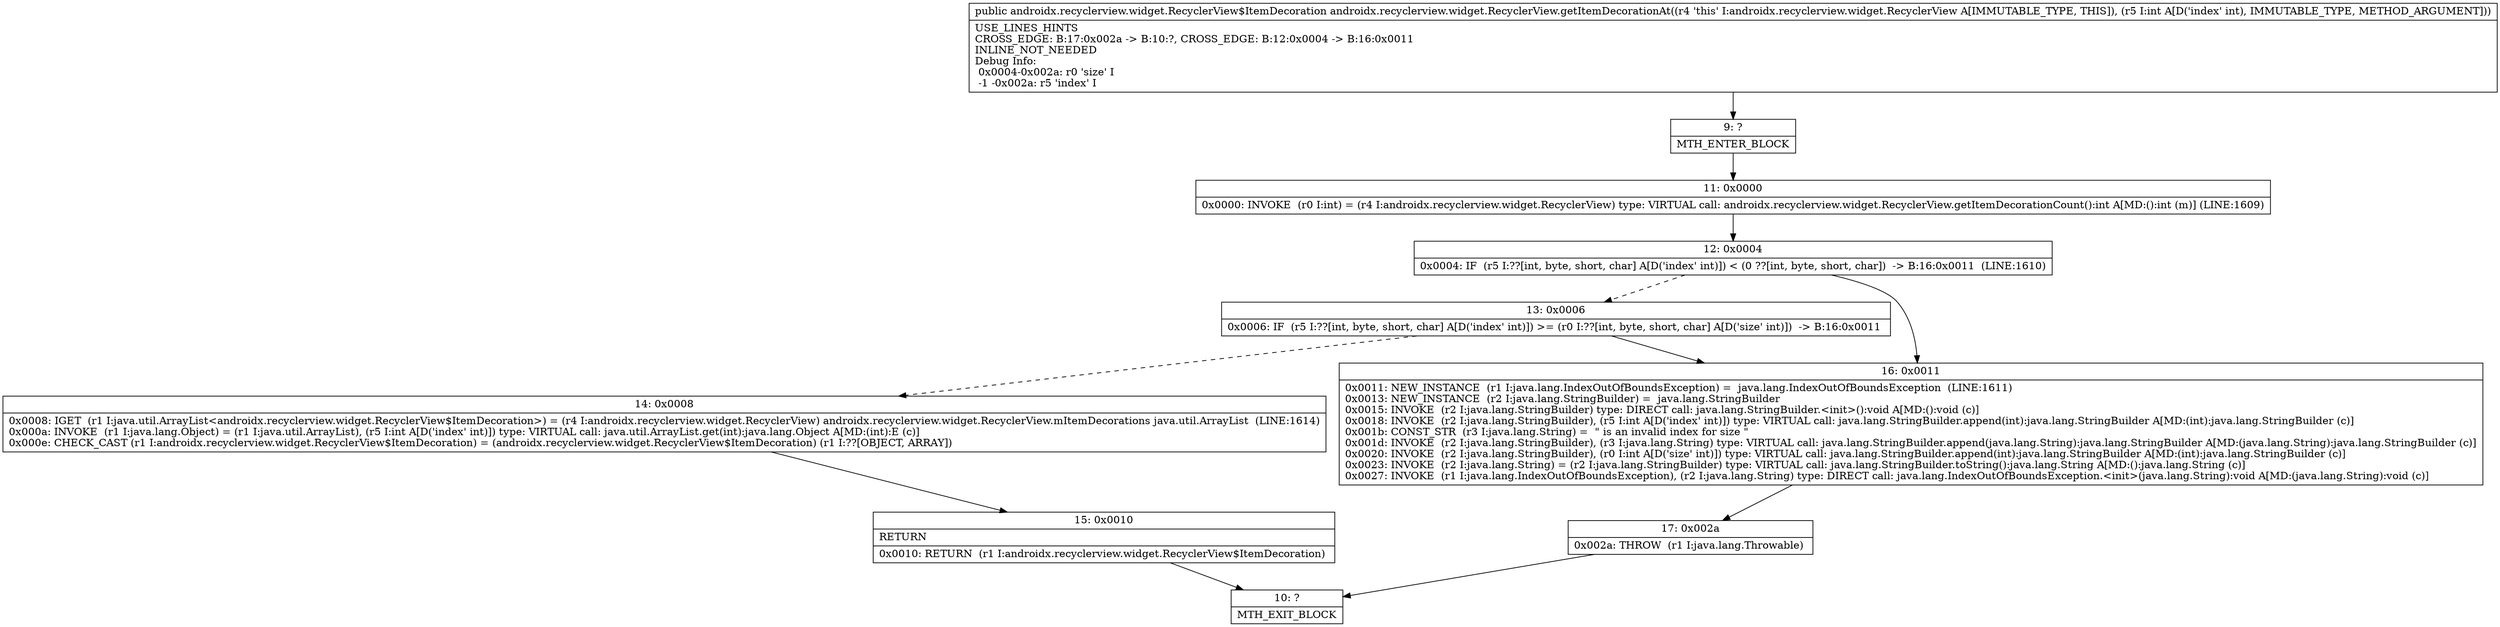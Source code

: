 digraph "CFG forandroidx.recyclerview.widget.RecyclerView.getItemDecorationAt(I)Landroidx\/recyclerview\/widget\/RecyclerView$ItemDecoration;" {
Node_9 [shape=record,label="{9\:\ ?|MTH_ENTER_BLOCK\l}"];
Node_11 [shape=record,label="{11\:\ 0x0000|0x0000: INVOKE  (r0 I:int) = (r4 I:androidx.recyclerview.widget.RecyclerView) type: VIRTUAL call: androidx.recyclerview.widget.RecyclerView.getItemDecorationCount():int A[MD:():int (m)] (LINE:1609)\l}"];
Node_12 [shape=record,label="{12\:\ 0x0004|0x0004: IF  (r5 I:??[int, byte, short, char] A[D('index' int)]) \< (0 ??[int, byte, short, char])  \-\> B:16:0x0011  (LINE:1610)\l}"];
Node_13 [shape=record,label="{13\:\ 0x0006|0x0006: IF  (r5 I:??[int, byte, short, char] A[D('index' int)]) \>= (r0 I:??[int, byte, short, char] A[D('size' int)])  \-\> B:16:0x0011 \l}"];
Node_14 [shape=record,label="{14\:\ 0x0008|0x0008: IGET  (r1 I:java.util.ArrayList\<androidx.recyclerview.widget.RecyclerView$ItemDecoration\>) = (r4 I:androidx.recyclerview.widget.RecyclerView) androidx.recyclerview.widget.RecyclerView.mItemDecorations java.util.ArrayList  (LINE:1614)\l0x000a: INVOKE  (r1 I:java.lang.Object) = (r1 I:java.util.ArrayList), (r5 I:int A[D('index' int)]) type: VIRTUAL call: java.util.ArrayList.get(int):java.lang.Object A[MD:(int):E (c)]\l0x000e: CHECK_CAST (r1 I:androidx.recyclerview.widget.RecyclerView$ItemDecoration) = (androidx.recyclerview.widget.RecyclerView$ItemDecoration) (r1 I:??[OBJECT, ARRAY]) \l}"];
Node_15 [shape=record,label="{15\:\ 0x0010|RETURN\l|0x0010: RETURN  (r1 I:androidx.recyclerview.widget.RecyclerView$ItemDecoration) \l}"];
Node_10 [shape=record,label="{10\:\ ?|MTH_EXIT_BLOCK\l}"];
Node_16 [shape=record,label="{16\:\ 0x0011|0x0011: NEW_INSTANCE  (r1 I:java.lang.IndexOutOfBoundsException) =  java.lang.IndexOutOfBoundsException  (LINE:1611)\l0x0013: NEW_INSTANCE  (r2 I:java.lang.StringBuilder) =  java.lang.StringBuilder \l0x0015: INVOKE  (r2 I:java.lang.StringBuilder) type: DIRECT call: java.lang.StringBuilder.\<init\>():void A[MD:():void (c)]\l0x0018: INVOKE  (r2 I:java.lang.StringBuilder), (r5 I:int A[D('index' int)]) type: VIRTUAL call: java.lang.StringBuilder.append(int):java.lang.StringBuilder A[MD:(int):java.lang.StringBuilder (c)]\l0x001b: CONST_STR  (r3 I:java.lang.String) =  \" is an invalid index for size \" \l0x001d: INVOKE  (r2 I:java.lang.StringBuilder), (r3 I:java.lang.String) type: VIRTUAL call: java.lang.StringBuilder.append(java.lang.String):java.lang.StringBuilder A[MD:(java.lang.String):java.lang.StringBuilder (c)]\l0x0020: INVOKE  (r2 I:java.lang.StringBuilder), (r0 I:int A[D('size' int)]) type: VIRTUAL call: java.lang.StringBuilder.append(int):java.lang.StringBuilder A[MD:(int):java.lang.StringBuilder (c)]\l0x0023: INVOKE  (r2 I:java.lang.String) = (r2 I:java.lang.StringBuilder) type: VIRTUAL call: java.lang.StringBuilder.toString():java.lang.String A[MD:():java.lang.String (c)]\l0x0027: INVOKE  (r1 I:java.lang.IndexOutOfBoundsException), (r2 I:java.lang.String) type: DIRECT call: java.lang.IndexOutOfBoundsException.\<init\>(java.lang.String):void A[MD:(java.lang.String):void (c)]\l}"];
Node_17 [shape=record,label="{17\:\ 0x002a|0x002a: THROW  (r1 I:java.lang.Throwable) \l}"];
MethodNode[shape=record,label="{public androidx.recyclerview.widget.RecyclerView$ItemDecoration androidx.recyclerview.widget.RecyclerView.getItemDecorationAt((r4 'this' I:androidx.recyclerview.widget.RecyclerView A[IMMUTABLE_TYPE, THIS]), (r5 I:int A[D('index' int), IMMUTABLE_TYPE, METHOD_ARGUMENT]))  | USE_LINES_HINTS\lCROSS_EDGE: B:17:0x002a \-\> B:10:?, CROSS_EDGE: B:12:0x0004 \-\> B:16:0x0011\lINLINE_NOT_NEEDED\lDebug Info:\l  0x0004\-0x002a: r0 'size' I\l  \-1 \-0x002a: r5 'index' I\l}"];
MethodNode -> Node_9;Node_9 -> Node_11;
Node_11 -> Node_12;
Node_12 -> Node_13[style=dashed];
Node_12 -> Node_16;
Node_13 -> Node_14[style=dashed];
Node_13 -> Node_16;
Node_14 -> Node_15;
Node_15 -> Node_10;
Node_16 -> Node_17;
Node_17 -> Node_10;
}


